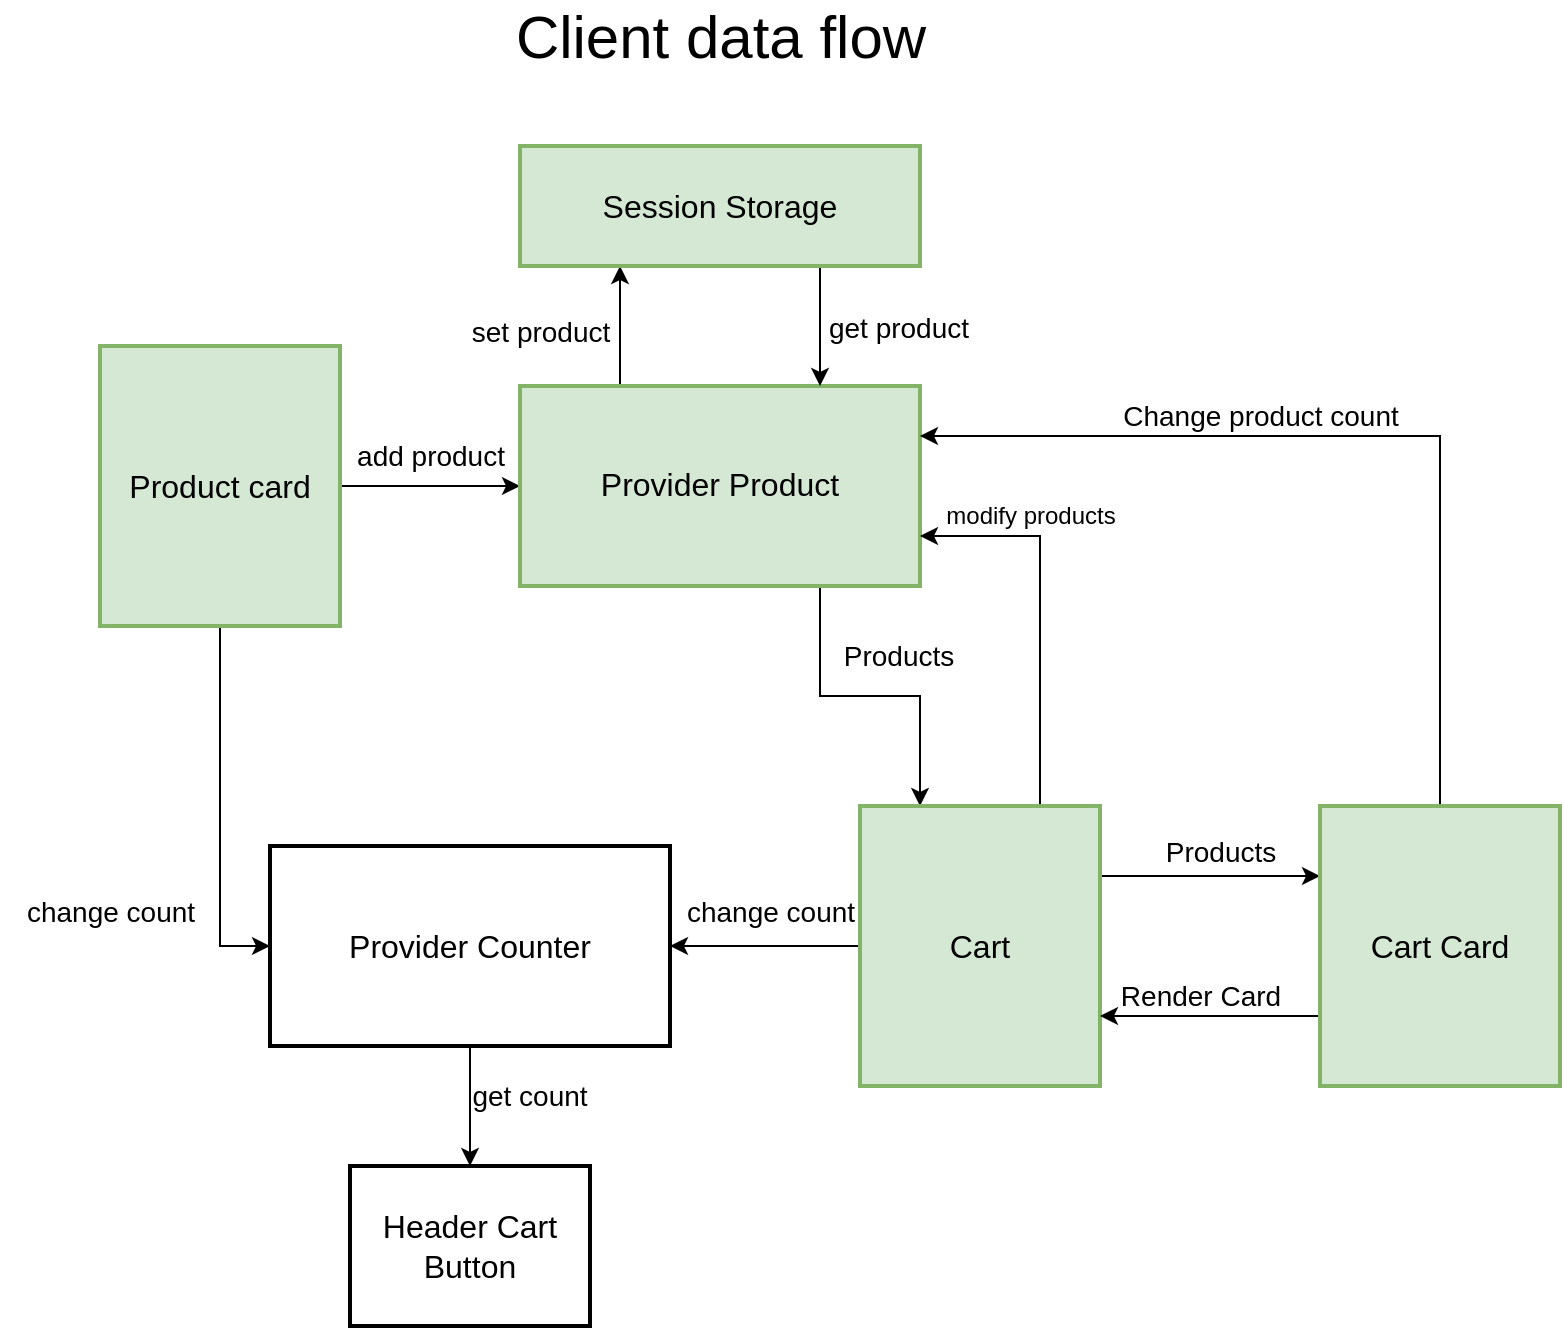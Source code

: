 <mxfile version="21.7.1" type="device">
  <diagram name="Сторінка-1" id="qHL_Yd2Up_vQmZSL9weQ">
    <mxGraphModel dx="1193" dy="1104" grid="0" gridSize="10" guides="1" tooltips="1" connect="1" arrows="1" fold="1" page="1" pageScale="1" pageWidth="827" pageHeight="1169" math="0" shadow="0">
      <root>
        <mxCell id="0" />
        <mxCell id="1" parent="0" />
        <mxCell id="faVl-AdN8Rskw6OQzA6x-1" value="&lt;font style=&quot;font-size: 30px;&quot;&gt;Client data flow&lt;/font&gt;" style="text;html=1;strokeColor=none;fillColor=none;align=center;verticalAlign=middle;whiteSpace=wrap;rounded=0;" vertex="1" parent="1">
          <mxGeometry x="242.5" y="50" width="275" height="30" as="geometry" />
        </mxCell>
        <mxCell id="faVl-AdN8Rskw6OQzA6x-16" value="" style="edgeStyle=orthogonalEdgeStyle;rounded=0;orthogonalLoop=1;jettySize=auto;html=1;" edge="1" parent="1" source="faVl-AdN8Rskw6OQzA6x-2" target="faVl-AdN8Rskw6OQzA6x-4">
          <mxGeometry relative="1" as="geometry" />
        </mxCell>
        <mxCell id="faVl-AdN8Rskw6OQzA6x-18" style="edgeStyle=orthogonalEdgeStyle;rounded=0;orthogonalLoop=1;jettySize=auto;html=1;exitX=0.5;exitY=1;exitDx=0;exitDy=0;entryX=0;entryY=0.5;entryDx=0;entryDy=0;" edge="1" parent="1" source="faVl-AdN8Rskw6OQzA6x-2" target="faVl-AdN8Rskw6OQzA6x-12">
          <mxGeometry relative="1" as="geometry" />
        </mxCell>
        <mxCell id="faVl-AdN8Rskw6OQzA6x-2" value="&lt;font style=&quot;font-size: 16px;&quot;&gt;Product card&lt;/font&gt;" style="rounded=0;whiteSpace=wrap;html=1;strokeWidth=2;fillColor=#d5e8d4;strokeColor=#82b366;" vertex="1" parent="1">
          <mxGeometry x="70" y="220" width="120" height="140" as="geometry" />
        </mxCell>
        <mxCell id="faVl-AdN8Rskw6OQzA6x-6" style="edgeStyle=orthogonalEdgeStyle;rounded=0;orthogonalLoop=1;jettySize=auto;html=1;exitX=0.25;exitY=0;exitDx=0;exitDy=0;entryX=0.25;entryY=1;entryDx=0;entryDy=0;" edge="1" parent="1" source="faVl-AdN8Rskw6OQzA6x-4" target="faVl-AdN8Rskw6OQzA6x-5">
          <mxGeometry relative="1" as="geometry" />
        </mxCell>
        <mxCell id="faVl-AdN8Rskw6OQzA6x-38" style="edgeStyle=orthogonalEdgeStyle;rounded=0;orthogonalLoop=1;jettySize=auto;html=1;exitX=0.75;exitY=1;exitDx=0;exitDy=0;entryX=0.25;entryY=0;entryDx=0;entryDy=0;" edge="1" parent="1" source="faVl-AdN8Rskw6OQzA6x-4" target="faVl-AdN8Rskw6OQzA6x-10">
          <mxGeometry relative="1" as="geometry" />
        </mxCell>
        <mxCell id="faVl-AdN8Rskw6OQzA6x-4" value="&lt;p style=&quot;line-height: 120%;&quot;&gt;&lt;font style=&quot;font-size: 16px;&quot;&gt;Provider Product&lt;/font&gt;&lt;/p&gt;" style="rounded=0;whiteSpace=wrap;html=1;strokeWidth=2;fillColor=#d5e8d4;strokeColor=#82b366;align=center;" vertex="1" parent="1">
          <mxGeometry x="280" y="240" width="200" height="100" as="geometry" />
        </mxCell>
        <mxCell id="faVl-AdN8Rskw6OQzA6x-7" style="edgeStyle=orthogonalEdgeStyle;rounded=0;orthogonalLoop=1;jettySize=auto;html=1;exitX=0.75;exitY=1;exitDx=0;exitDy=0;entryX=0.75;entryY=0;entryDx=0;entryDy=0;" edge="1" parent="1" source="faVl-AdN8Rskw6OQzA6x-5" target="faVl-AdN8Rskw6OQzA6x-4">
          <mxGeometry relative="1" as="geometry" />
        </mxCell>
        <mxCell id="faVl-AdN8Rskw6OQzA6x-5" value="&lt;font style=&quot;font-size: 16px;&quot;&gt;Session Storage&lt;/font&gt;" style="rounded=0;whiteSpace=wrap;html=1;strokeWidth=2;fillColor=#d5e8d4;strokeColor=#82b366;" vertex="1" parent="1">
          <mxGeometry x="280" y="120" width="200" height="60" as="geometry" />
        </mxCell>
        <mxCell id="faVl-AdN8Rskw6OQzA6x-8" value="&lt;font style=&quot;font-size: 14px;&quot;&gt;set product&lt;/font&gt;" style="text;html=1;align=center;verticalAlign=middle;resizable=0;points=[];autosize=1;strokeColor=none;fillColor=none;strokeWidth=1;" vertex="1" parent="1">
          <mxGeometry x="245" y="198" width="90" height="30" as="geometry" />
        </mxCell>
        <mxCell id="faVl-AdN8Rskw6OQzA6x-9" value="&lt;font style=&quot;font-size: 14px;&quot;&gt;get product&lt;/font&gt;" style="text;html=1;align=center;verticalAlign=middle;resizable=0;points=[];autosize=1;strokeColor=none;fillColor=none;strokeWidth=1;" vertex="1" parent="1">
          <mxGeometry x="424" y="196" width="90" height="30" as="geometry" />
        </mxCell>
        <mxCell id="faVl-AdN8Rskw6OQzA6x-34" value="" style="edgeStyle=orthogonalEdgeStyle;rounded=0;orthogonalLoop=1;jettySize=auto;html=1;" edge="1" parent="1" source="faVl-AdN8Rskw6OQzA6x-10" target="faVl-AdN8Rskw6OQzA6x-12">
          <mxGeometry relative="1" as="geometry" />
        </mxCell>
        <mxCell id="faVl-AdN8Rskw6OQzA6x-36" style="edgeStyle=orthogonalEdgeStyle;rounded=0;orthogonalLoop=1;jettySize=auto;html=1;exitX=1;exitY=0.25;exitDx=0;exitDy=0;entryX=0;entryY=0.25;entryDx=0;entryDy=0;" edge="1" parent="1" source="faVl-AdN8Rskw6OQzA6x-10" target="faVl-AdN8Rskw6OQzA6x-11">
          <mxGeometry relative="1" as="geometry" />
        </mxCell>
        <mxCell id="faVl-AdN8Rskw6OQzA6x-40" style="edgeStyle=orthogonalEdgeStyle;rounded=0;orthogonalLoop=1;jettySize=auto;html=1;exitX=0.75;exitY=0;exitDx=0;exitDy=0;entryX=1;entryY=0.75;entryDx=0;entryDy=0;" edge="1" parent="1" source="faVl-AdN8Rskw6OQzA6x-10" target="faVl-AdN8Rskw6OQzA6x-4">
          <mxGeometry relative="1" as="geometry" />
        </mxCell>
        <mxCell id="faVl-AdN8Rskw6OQzA6x-10" value="&lt;font style=&quot;font-size: 16px;&quot;&gt;Cart&lt;/font&gt;" style="rounded=0;whiteSpace=wrap;html=1;strokeWidth=2;align=center;fillColor=#d5e8d4;strokeColor=#82b366;" vertex="1" parent="1">
          <mxGeometry x="450" y="450" width="120" height="140" as="geometry" />
        </mxCell>
        <mxCell id="faVl-AdN8Rskw6OQzA6x-37" style="edgeStyle=orthogonalEdgeStyle;rounded=0;orthogonalLoop=1;jettySize=auto;html=1;exitX=0;exitY=0.75;exitDx=0;exitDy=0;entryX=1;entryY=0.75;entryDx=0;entryDy=0;" edge="1" parent="1" source="faVl-AdN8Rskw6OQzA6x-11" target="faVl-AdN8Rskw6OQzA6x-10">
          <mxGeometry relative="1" as="geometry" />
        </mxCell>
        <mxCell id="faVl-AdN8Rskw6OQzA6x-42" style="edgeStyle=orthogonalEdgeStyle;rounded=0;orthogonalLoop=1;jettySize=auto;html=1;exitX=0.5;exitY=0;exitDx=0;exitDy=0;entryX=1;entryY=0.25;entryDx=0;entryDy=0;" edge="1" parent="1" source="faVl-AdN8Rskw6OQzA6x-11" target="faVl-AdN8Rskw6OQzA6x-4">
          <mxGeometry relative="1" as="geometry" />
        </mxCell>
        <mxCell id="faVl-AdN8Rskw6OQzA6x-11" value="&lt;font style=&quot;font-size: 16px;&quot;&gt;Cart Card&lt;/font&gt;" style="rounded=0;whiteSpace=wrap;html=1;strokeWidth=2;fillColor=#d5e8d4;strokeColor=#82b366;" vertex="1" parent="1">
          <mxGeometry x="680" y="450" width="120" height="140" as="geometry" />
        </mxCell>
        <mxCell id="faVl-AdN8Rskw6OQzA6x-14" value="" style="edgeStyle=orthogonalEdgeStyle;rounded=0;orthogonalLoop=1;jettySize=auto;html=1;" edge="1" parent="1" source="faVl-AdN8Rskw6OQzA6x-12" target="faVl-AdN8Rskw6OQzA6x-13">
          <mxGeometry relative="1" as="geometry" />
        </mxCell>
        <mxCell id="faVl-AdN8Rskw6OQzA6x-12" value="&lt;span style=&quot;font-size: 16px;&quot;&gt;Provider Counter&lt;/span&gt;" style="rounded=0;whiteSpace=wrap;html=1;strokeWidth=2;" vertex="1" parent="1">
          <mxGeometry x="155" y="470" width="200" height="100" as="geometry" />
        </mxCell>
        <mxCell id="faVl-AdN8Rskw6OQzA6x-13" value="&lt;font style=&quot;font-size: 16px;&quot;&gt;Header Cart Button&lt;/font&gt;" style="rounded=0;whiteSpace=wrap;html=1;strokeWidth=2;" vertex="1" parent="1">
          <mxGeometry x="195" y="630" width="120" height="80" as="geometry" />
        </mxCell>
        <mxCell id="faVl-AdN8Rskw6OQzA6x-15" value="&lt;font style=&quot;font-size: 14px;&quot;&gt;get count&lt;/font&gt;" style="text;html=1;strokeColor=none;fillColor=none;align=center;verticalAlign=middle;whiteSpace=wrap;rounded=0;strokeWidth=1;" vertex="1" parent="1">
          <mxGeometry x="255" y="580" width="60" height="30" as="geometry" />
        </mxCell>
        <mxCell id="faVl-AdN8Rskw6OQzA6x-17" value="&lt;font style=&quot;font-size: 14px;&quot;&gt;add product&lt;/font&gt;" style="text;html=1;align=center;verticalAlign=middle;resizable=0;points=[];autosize=1;strokeColor=none;fillColor=none;" vertex="1" parent="1">
          <mxGeometry x="185" y="260" width="100" height="30" as="geometry" />
        </mxCell>
        <mxCell id="faVl-AdN8Rskw6OQzA6x-19" value="&lt;font style=&quot;font-size: 14px;&quot;&gt;change count&lt;/font&gt;" style="text;html=1;align=center;verticalAlign=middle;resizable=0;points=[];autosize=1;strokeColor=none;fillColor=none;strokeWidth=1;" vertex="1" parent="1">
          <mxGeometry x="20" y="488" width="110" height="30" as="geometry" />
        </mxCell>
        <mxCell id="faVl-AdN8Rskw6OQzA6x-21" value="&lt;font style=&quot;font-size: 14px;&quot;&gt;change count&lt;/font&gt;" style="text;html=1;align=center;verticalAlign=middle;resizable=0;points=[];autosize=1;strokeColor=none;fillColor=none;strokeWidth=1;" vertex="1" parent="1">
          <mxGeometry x="350" y="488" width="110" height="30" as="geometry" />
        </mxCell>
        <mxCell id="faVl-AdN8Rskw6OQzA6x-29" value="&lt;font style=&quot;font-size: 14px;&quot;&gt;Render Card&lt;/font&gt;" style="text;html=1;align=center;verticalAlign=middle;resizable=0;points=[];autosize=1;strokeColor=none;fillColor=none;" vertex="1" parent="1">
          <mxGeometry x="570" y="530" width="100" height="30" as="geometry" />
        </mxCell>
        <mxCell id="faVl-AdN8Rskw6OQzA6x-30" value="&lt;font style=&quot;font-size: 14px;&quot;&gt;Products&lt;/font&gt;" style="text;html=1;align=center;verticalAlign=middle;resizable=0;points=[];autosize=1;strokeColor=none;fillColor=none;" vertex="1" parent="1">
          <mxGeometry x="590" y="458" width="80" height="30" as="geometry" />
        </mxCell>
        <mxCell id="faVl-AdN8Rskw6OQzA6x-33" value="&lt;font style=&quot;font-size: 14px;&quot;&gt;Change product count&lt;/font&gt;" style="text;html=1;align=center;verticalAlign=middle;resizable=0;points=[];autosize=1;strokeColor=none;fillColor=none;" vertex="1" parent="1">
          <mxGeometry x="570" y="240" width="160" height="30" as="geometry" />
        </mxCell>
        <mxCell id="faVl-AdN8Rskw6OQzA6x-39" value="&lt;font style=&quot;font-size: 14px;&quot;&gt;Products&lt;/font&gt;" style="text;html=1;align=center;verticalAlign=middle;resizable=0;points=[];autosize=1;strokeColor=none;fillColor=none;" vertex="1" parent="1">
          <mxGeometry x="429" y="360" width="80" height="30" as="geometry" />
        </mxCell>
        <mxCell id="faVl-AdN8Rskw6OQzA6x-41" value="modify products" style="text;html=1;align=center;verticalAlign=middle;resizable=0;points=[];autosize=1;strokeColor=none;fillColor=none;" vertex="1" parent="1">
          <mxGeometry x="480" y="290" width="110" height="30" as="geometry" />
        </mxCell>
      </root>
    </mxGraphModel>
  </diagram>
</mxfile>
